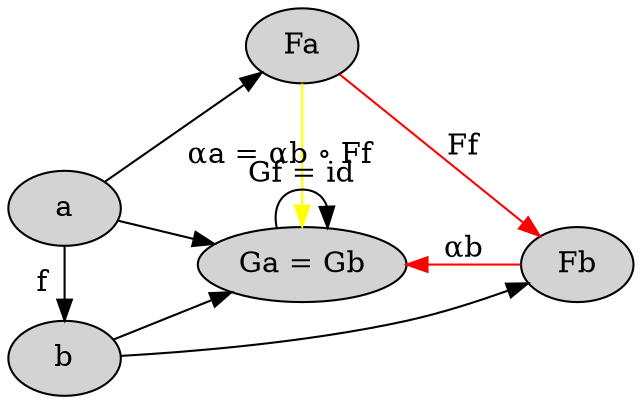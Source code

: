 digraph {
  node [style="filled" color="black" fillcolor="lightgray"]

  rankdir=LR
  { rank=same a b }
  { rank=same Fa GaGb }

  a [label="a"]
  b [label="b"]
  Fa [label="Fa"]
  Fb [label="Fb"]
  GaGb [label="Ga = Gb"]

  a -> b [label="f"]
  a -> Fa
  b -> Fb
  a -> GaGb
  b -> GaGb
  GaGb -> GaGb [label="Gf = id"]
  Fa -> Fb [label="Ff" color="red"]
  Fb -> GaGb [label="αb" color="red"]
  Fa -> GaGb [label="αa = αb ∘ Ff" color="yellow"]
}
